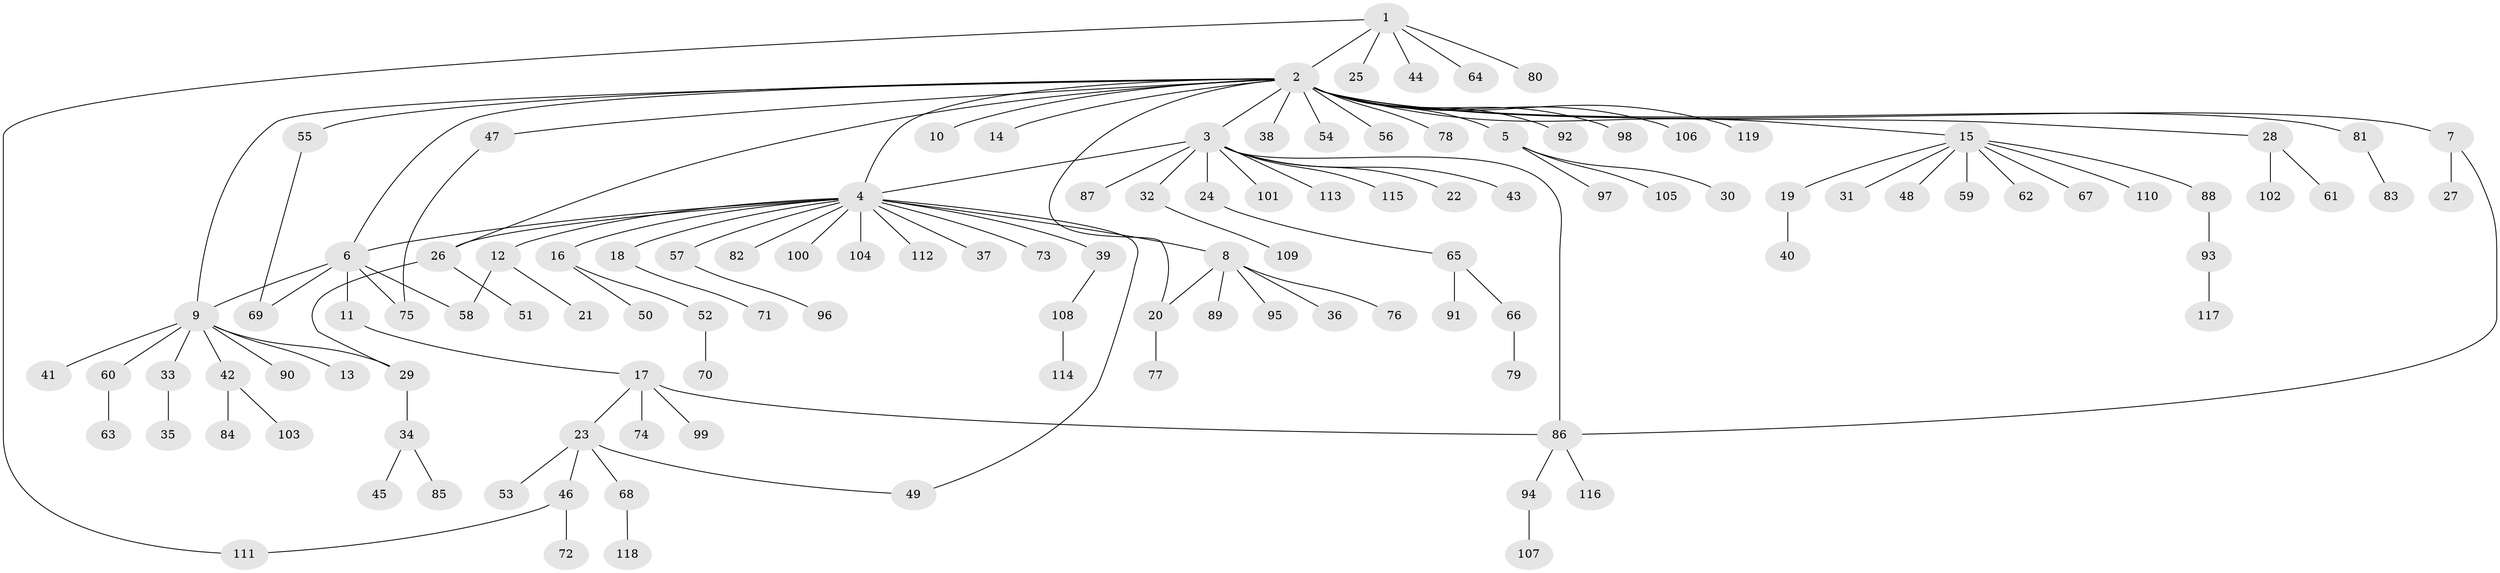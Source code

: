 // coarse degree distribution, {5: 0.022727272727272728, 23: 0.011363636363636364, 10: 0.011363636363636364, 17: 0.011363636363636364, 3: 0.045454545454545456, 7: 0.011363636363636364, 2: 0.18181818181818182, 8: 0.03409090909090909, 1: 0.6477272727272727, 4: 0.022727272727272728}
// Generated by graph-tools (version 1.1) at 2025/51/02/27/25 19:51:57]
// undirected, 119 vertices, 131 edges
graph export_dot {
graph [start="1"]
  node [color=gray90,style=filled];
  1;
  2;
  3;
  4;
  5;
  6;
  7;
  8;
  9;
  10;
  11;
  12;
  13;
  14;
  15;
  16;
  17;
  18;
  19;
  20;
  21;
  22;
  23;
  24;
  25;
  26;
  27;
  28;
  29;
  30;
  31;
  32;
  33;
  34;
  35;
  36;
  37;
  38;
  39;
  40;
  41;
  42;
  43;
  44;
  45;
  46;
  47;
  48;
  49;
  50;
  51;
  52;
  53;
  54;
  55;
  56;
  57;
  58;
  59;
  60;
  61;
  62;
  63;
  64;
  65;
  66;
  67;
  68;
  69;
  70;
  71;
  72;
  73;
  74;
  75;
  76;
  77;
  78;
  79;
  80;
  81;
  82;
  83;
  84;
  85;
  86;
  87;
  88;
  89;
  90;
  91;
  92;
  93;
  94;
  95;
  96;
  97;
  98;
  99;
  100;
  101;
  102;
  103;
  104;
  105;
  106;
  107;
  108;
  109;
  110;
  111;
  112;
  113;
  114;
  115;
  116;
  117;
  118;
  119;
  1 -- 2;
  1 -- 25;
  1 -- 44;
  1 -- 64;
  1 -- 80;
  1 -- 111;
  2 -- 3;
  2 -- 4;
  2 -- 5;
  2 -- 6;
  2 -- 7;
  2 -- 9;
  2 -- 10;
  2 -- 14;
  2 -- 15;
  2 -- 20;
  2 -- 26;
  2 -- 28;
  2 -- 38;
  2 -- 47;
  2 -- 54;
  2 -- 55;
  2 -- 56;
  2 -- 78;
  2 -- 81;
  2 -- 92;
  2 -- 98;
  2 -- 106;
  2 -- 119;
  3 -- 4;
  3 -- 22;
  3 -- 24;
  3 -- 32;
  3 -- 43;
  3 -- 86;
  3 -- 87;
  3 -- 101;
  3 -- 113;
  3 -- 115;
  4 -- 6;
  4 -- 8;
  4 -- 12;
  4 -- 16;
  4 -- 18;
  4 -- 26;
  4 -- 37;
  4 -- 39;
  4 -- 49;
  4 -- 57;
  4 -- 73;
  4 -- 82;
  4 -- 100;
  4 -- 104;
  4 -- 112;
  5 -- 30;
  5 -- 97;
  5 -- 105;
  6 -- 9;
  6 -- 11;
  6 -- 58;
  6 -- 69;
  6 -- 75;
  7 -- 27;
  7 -- 86;
  8 -- 20;
  8 -- 36;
  8 -- 76;
  8 -- 89;
  8 -- 95;
  9 -- 13;
  9 -- 29;
  9 -- 33;
  9 -- 41;
  9 -- 42;
  9 -- 60;
  9 -- 90;
  11 -- 17;
  12 -- 21;
  12 -- 58;
  15 -- 19;
  15 -- 31;
  15 -- 48;
  15 -- 59;
  15 -- 62;
  15 -- 67;
  15 -- 88;
  15 -- 110;
  16 -- 50;
  16 -- 52;
  17 -- 23;
  17 -- 74;
  17 -- 86;
  17 -- 99;
  18 -- 71;
  19 -- 40;
  20 -- 77;
  23 -- 46;
  23 -- 49;
  23 -- 53;
  23 -- 68;
  24 -- 65;
  26 -- 29;
  26 -- 51;
  28 -- 61;
  28 -- 102;
  29 -- 34;
  32 -- 109;
  33 -- 35;
  34 -- 45;
  34 -- 85;
  39 -- 108;
  42 -- 84;
  42 -- 103;
  46 -- 72;
  46 -- 111;
  47 -- 75;
  52 -- 70;
  55 -- 69;
  57 -- 96;
  60 -- 63;
  65 -- 66;
  65 -- 91;
  66 -- 79;
  68 -- 118;
  81 -- 83;
  86 -- 94;
  86 -- 116;
  88 -- 93;
  93 -- 117;
  94 -- 107;
  108 -- 114;
}
